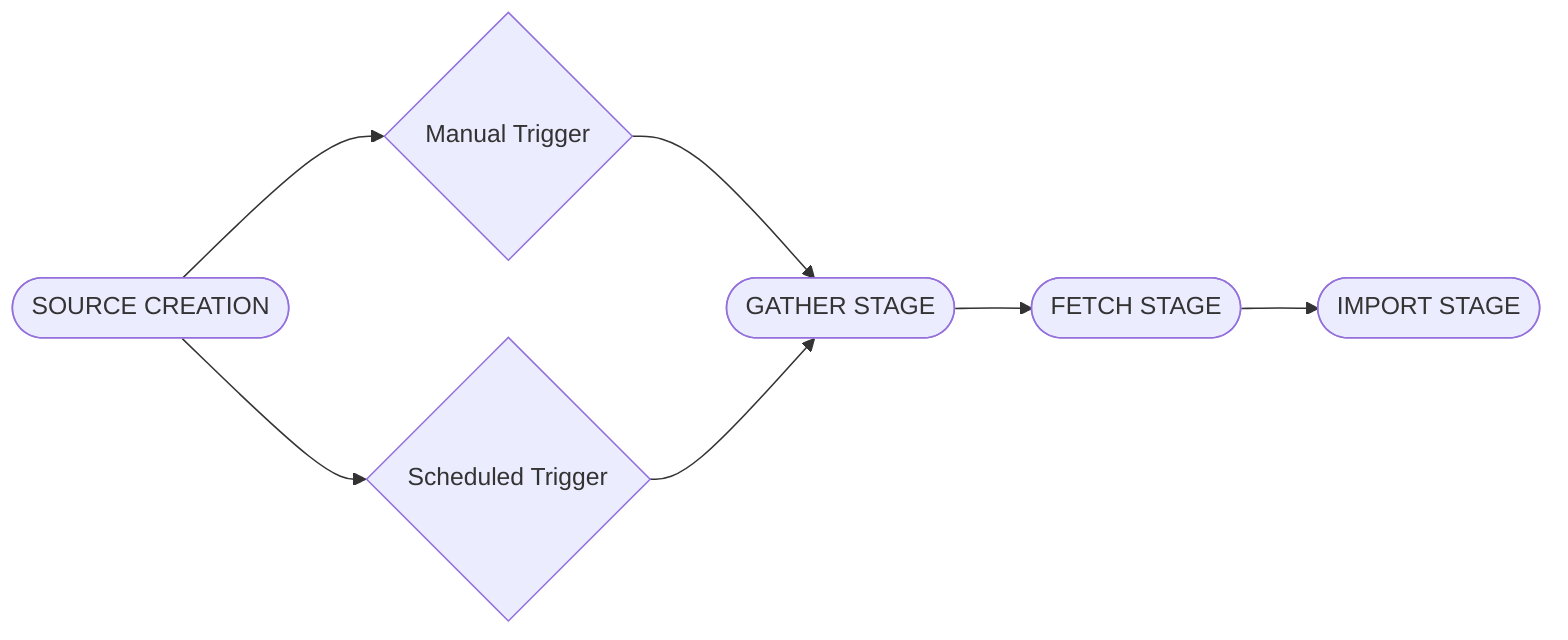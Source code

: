 flowchart LR
  %% Operations
  sc([SOURCE CREATION])
  gs([GATHER STAGE])
  fs([FETCH STAGE])
  is([IMPORT STAGE])

  %% Conditions
  manual{Manual Trigger}
  scheduled{Scheduled Trigger}

  sc --> manual
  sc --> scheduled
  manual --> gs
  scheduled --> gs
  gs --> fs
  fs --> is